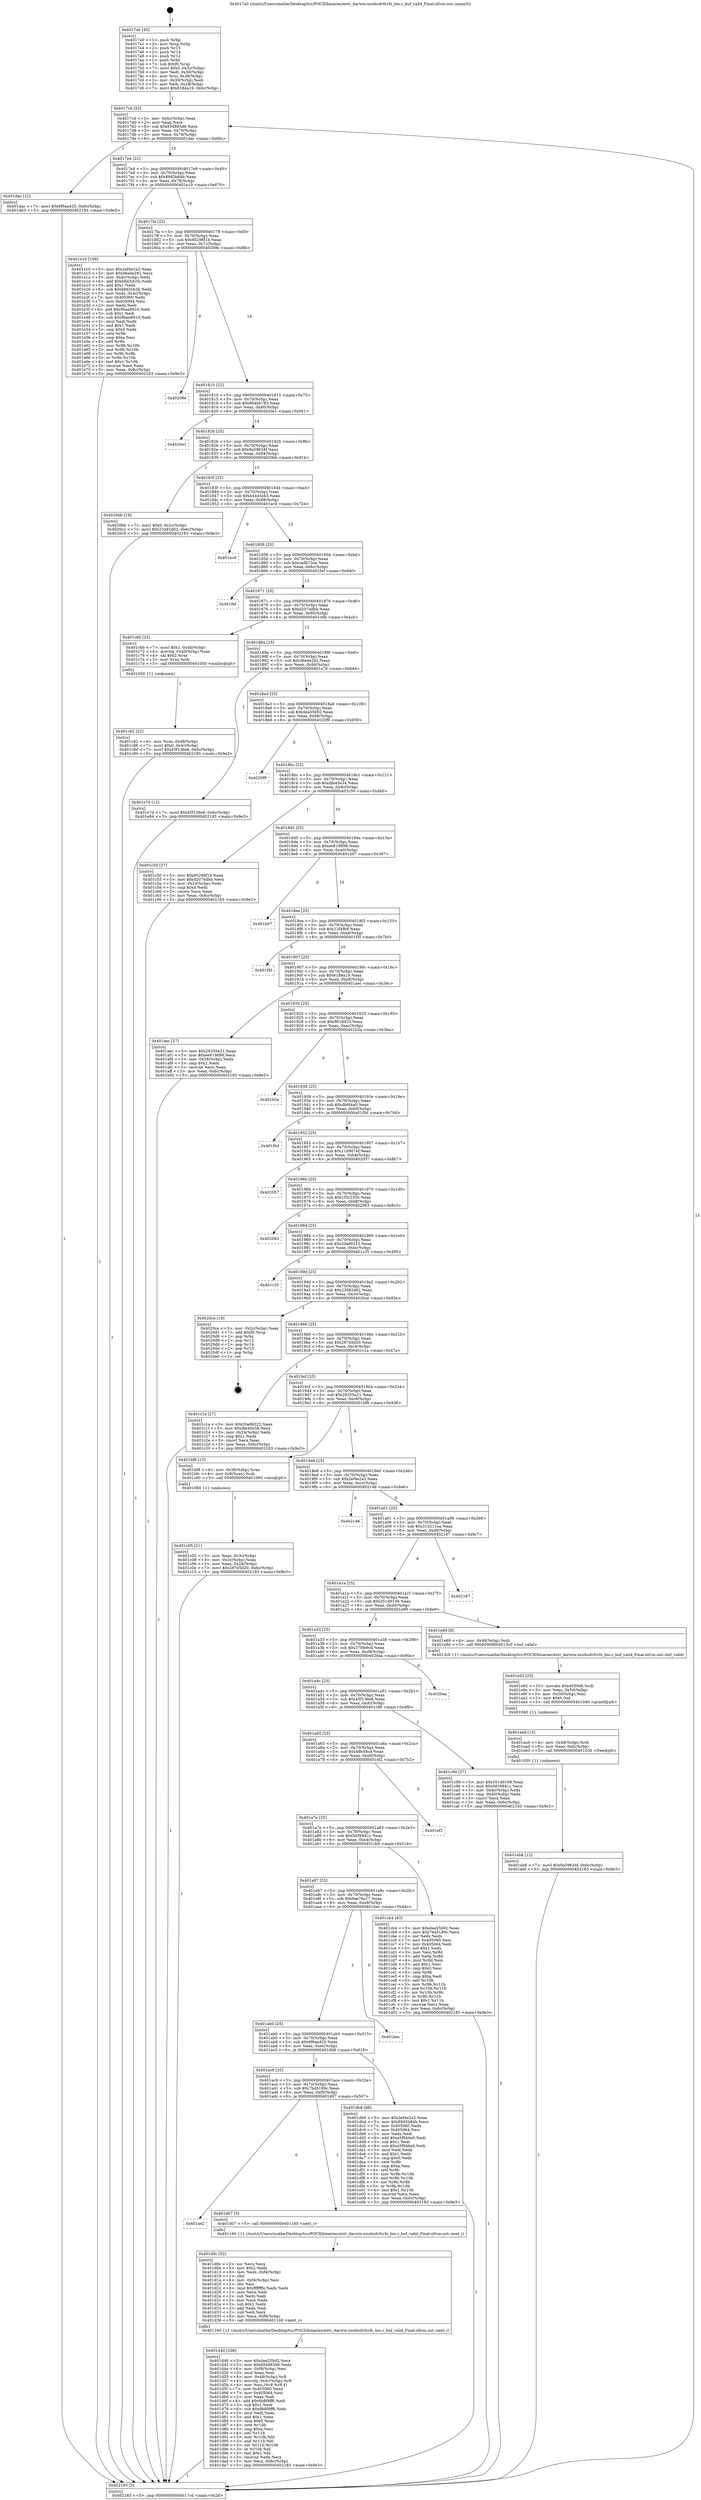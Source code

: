 digraph "0x4017a0" {
  label = "0x4017a0 (/mnt/c/Users/mathe/Desktop/tcc/POCII/binaries/extr_darwin-xnubsdvfsvfs_bio.c_buf_valid_Final-ollvm.out::main(0))"
  labelloc = "t"
  node[shape=record]

  Entry [label="",width=0.3,height=0.3,shape=circle,fillcolor=black,style=filled]
  "0x4017cd" [label="{
     0x4017cd [23]\l
     | [instrs]\l
     &nbsp;&nbsp;0x4017cd \<+3\>: mov -0x6c(%rbp),%eax\l
     &nbsp;&nbsp;0x4017d0 \<+2\>: mov %eax,%ecx\l
     &nbsp;&nbsp;0x4017d2 \<+6\>: sub $0x854883d6,%ecx\l
     &nbsp;&nbsp;0x4017d8 \<+3\>: mov %eax,-0x70(%rbp)\l
     &nbsp;&nbsp;0x4017db \<+3\>: mov %ecx,-0x74(%rbp)\l
     &nbsp;&nbsp;0x4017de \<+6\>: je 0000000000401dac \<main+0x60c\>\l
  }"]
  "0x401dac" [label="{
     0x401dac [12]\l
     | [instrs]\l
     &nbsp;&nbsp;0x401dac \<+7\>: movl $0x6f6aa425,-0x6c(%rbp)\l
     &nbsp;&nbsp;0x401db3 \<+5\>: jmp 0000000000402183 \<main+0x9e3\>\l
  }"]
  "0x4017e4" [label="{
     0x4017e4 [22]\l
     | [instrs]\l
     &nbsp;&nbsp;0x4017e4 \<+5\>: jmp 00000000004017e9 \<main+0x49\>\l
     &nbsp;&nbsp;0x4017e9 \<+3\>: mov -0x70(%rbp),%eax\l
     &nbsp;&nbsp;0x4017ec \<+5\>: sub $0x8945b84b,%eax\l
     &nbsp;&nbsp;0x4017f1 \<+3\>: mov %eax,-0x78(%rbp)\l
     &nbsp;&nbsp;0x4017f4 \<+6\>: je 0000000000401e10 \<main+0x670\>\l
  }"]
  Exit [label="",width=0.3,height=0.3,shape=circle,fillcolor=black,style=filled,peripheries=2]
  "0x401e10" [label="{
     0x401e10 [109]\l
     | [instrs]\l
     &nbsp;&nbsp;0x401e10 \<+5\>: mov $0x2ef4e2a3,%eax\l
     &nbsp;&nbsp;0x401e15 \<+5\>: mov $0xd6ede281,%ecx\l
     &nbsp;&nbsp;0x401e1a \<+3\>: mov -0x4c(%rbp),%edx\l
     &nbsp;&nbsp;0x401e1d \<+6\>: add $0xb8d3cb3b,%edx\l
     &nbsp;&nbsp;0x401e23 \<+3\>: add $0x1,%edx\l
     &nbsp;&nbsp;0x401e26 \<+6\>: sub $0xb8d3cb3b,%edx\l
     &nbsp;&nbsp;0x401e2c \<+3\>: mov %edx,-0x4c(%rbp)\l
     &nbsp;&nbsp;0x401e2f \<+7\>: mov 0x405060,%edx\l
     &nbsp;&nbsp;0x401e36 \<+7\>: mov 0x405064,%esi\l
     &nbsp;&nbsp;0x401e3d \<+2\>: mov %edx,%edi\l
     &nbsp;&nbsp;0x401e3f \<+6\>: add $0x9bae8810,%edi\l
     &nbsp;&nbsp;0x401e45 \<+3\>: sub $0x1,%edi\l
     &nbsp;&nbsp;0x401e48 \<+6\>: sub $0x9bae8810,%edi\l
     &nbsp;&nbsp;0x401e4e \<+3\>: imul %edi,%edx\l
     &nbsp;&nbsp;0x401e51 \<+3\>: and $0x1,%edx\l
     &nbsp;&nbsp;0x401e54 \<+3\>: cmp $0x0,%edx\l
     &nbsp;&nbsp;0x401e57 \<+4\>: sete %r8b\l
     &nbsp;&nbsp;0x401e5b \<+3\>: cmp $0xa,%esi\l
     &nbsp;&nbsp;0x401e5e \<+4\>: setl %r9b\l
     &nbsp;&nbsp;0x401e62 \<+3\>: mov %r8b,%r10b\l
     &nbsp;&nbsp;0x401e65 \<+3\>: and %r9b,%r10b\l
     &nbsp;&nbsp;0x401e68 \<+3\>: xor %r9b,%r8b\l
     &nbsp;&nbsp;0x401e6b \<+3\>: or %r8b,%r10b\l
     &nbsp;&nbsp;0x401e6e \<+4\>: test $0x1,%r10b\l
     &nbsp;&nbsp;0x401e72 \<+3\>: cmovne %ecx,%eax\l
     &nbsp;&nbsp;0x401e75 \<+3\>: mov %eax,-0x6c(%rbp)\l
     &nbsp;&nbsp;0x401e78 \<+5\>: jmp 0000000000402183 \<main+0x9e3\>\l
  }"]
  "0x4017fa" [label="{
     0x4017fa [22]\l
     | [instrs]\l
     &nbsp;&nbsp;0x4017fa \<+5\>: jmp 00000000004017ff \<main+0x5f\>\l
     &nbsp;&nbsp;0x4017ff \<+3\>: mov -0x70(%rbp),%eax\l
     &nbsp;&nbsp;0x401802 \<+5\>: sub $0x95298f1b,%eax\l
     &nbsp;&nbsp;0x401807 \<+3\>: mov %eax,-0x7c(%rbp)\l
     &nbsp;&nbsp;0x40180a \<+6\>: je 000000000040209e \<main+0x8fe\>\l
  }"]
  "0x401eb8" [label="{
     0x401eb8 [12]\l
     | [instrs]\l
     &nbsp;&nbsp;0x401eb8 \<+7\>: movl $0x9a59634f,-0x6c(%rbp)\l
     &nbsp;&nbsp;0x401ebf \<+5\>: jmp 0000000000402183 \<main+0x9e3\>\l
  }"]
  "0x40209e" [label="{
     0x40209e\l
  }", style=dashed]
  "0x401810" [label="{
     0x401810 [22]\l
     | [instrs]\l
     &nbsp;&nbsp;0x401810 \<+5\>: jmp 0000000000401815 \<main+0x75\>\l
     &nbsp;&nbsp;0x401815 \<+3\>: mov -0x70(%rbp),%eax\l
     &nbsp;&nbsp;0x401818 \<+5\>: sub $0x964bb783,%eax\l
     &nbsp;&nbsp;0x40181d \<+3\>: mov %eax,-0x80(%rbp)\l
     &nbsp;&nbsp;0x401820 \<+6\>: je 00000000004020e1 \<main+0x941\>\l
  }"]
  "0x401ea9" [label="{
     0x401ea9 [15]\l
     | [instrs]\l
     &nbsp;&nbsp;0x401ea9 \<+4\>: mov -0x48(%rbp),%rdi\l
     &nbsp;&nbsp;0x401ead \<+6\>: mov %eax,-0xfc(%rbp)\l
     &nbsp;&nbsp;0x401eb3 \<+5\>: call 0000000000401030 \<free@plt\>\l
     | [calls]\l
     &nbsp;&nbsp;0x401030 \{1\} (unknown)\l
  }"]
  "0x4020e1" [label="{
     0x4020e1\l
  }", style=dashed]
  "0x401826" [label="{
     0x401826 [25]\l
     | [instrs]\l
     &nbsp;&nbsp;0x401826 \<+5\>: jmp 000000000040182b \<main+0x8b\>\l
     &nbsp;&nbsp;0x40182b \<+3\>: mov -0x70(%rbp),%eax\l
     &nbsp;&nbsp;0x40182e \<+5\>: sub $0x9a59634f,%eax\l
     &nbsp;&nbsp;0x401833 \<+6\>: mov %eax,-0x84(%rbp)\l
     &nbsp;&nbsp;0x401839 \<+6\>: je 00000000004020bb \<main+0x91b\>\l
  }"]
  "0x401e92" [label="{
     0x401e92 [23]\l
     | [instrs]\l
     &nbsp;&nbsp;0x401e92 \<+10\>: movabs $0x4030d6,%rdi\l
     &nbsp;&nbsp;0x401e9c \<+3\>: mov %eax,-0x50(%rbp)\l
     &nbsp;&nbsp;0x401e9f \<+3\>: mov -0x50(%rbp),%esi\l
     &nbsp;&nbsp;0x401ea2 \<+2\>: mov $0x0,%al\l
     &nbsp;&nbsp;0x401ea4 \<+5\>: call 0000000000401040 \<printf@plt\>\l
     | [calls]\l
     &nbsp;&nbsp;0x401040 \{1\} (unknown)\l
  }"]
  "0x4020bb" [label="{
     0x4020bb [19]\l
     | [instrs]\l
     &nbsp;&nbsp;0x4020bb \<+7\>: movl $0x0,-0x2c(%rbp)\l
     &nbsp;&nbsp;0x4020c2 \<+7\>: movl $0x23482d62,-0x6c(%rbp)\l
     &nbsp;&nbsp;0x4020c9 \<+5\>: jmp 0000000000402183 \<main+0x9e3\>\l
  }"]
  "0x40183f" [label="{
     0x40183f [25]\l
     | [instrs]\l
     &nbsp;&nbsp;0x40183f \<+5\>: jmp 0000000000401844 \<main+0xa4\>\l
     &nbsp;&nbsp;0x401844 \<+3\>: mov -0x70(%rbp),%eax\l
     &nbsp;&nbsp;0x401847 \<+5\>: sub $0xb4445cb3,%eax\l
     &nbsp;&nbsp;0x40184c \<+6\>: mov %eax,-0x88(%rbp)\l
     &nbsp;&nbsp;0x401852 \<+6\>: je 0000000000401ec4 \<main+0x724\>\l
  }"]
  "0x401d40" [label="{
     0x401d40 [108]\l
     | [instrs]\l
     &nbsp;&nbsp;0x401d40 \<+5\>: mov $0xdea55b92,%ecx\l
     &nbsp;&nbsp;0x401d45 \<+5\>: mov $0x854883d6,%edx\l
     &nbsp;&nbsp;0x401d4a \<+6\>: mov -0xf8(%rbp),%esi\l
     &nbsp;&nbsp;0x401d50 \<+3\>: imul %eax,%esi\l
     &nbsp;&nbsp;0x401d53 \<+4\>: mov -0x48(%rbp),%r8\l
     &nbsp;&nbsp;0x401d57 \<+4\>: movslq -0x4c(%rbp),%r9\l
     &nbsp;&nbsp;0x401d5b \<+4\>: mov %esi,(%r8,%r9,4)\l
     &nbsp;&nbsp;0x401d5f \<+7\>: mov 0x405060,%eax\l
     &nbsp;&nbsp;0x401d66 \<+7\>: mov 0x405064,%esi\l
     &nbsp;&nbsp;0x401d6d \<+2\>: mov %eax,%edi\l
     &nbsp;&nbsp;0x401d6f \<+6\>: add $0x8b8f8ff6,%edi\l
     &nbsp;&nbsp;0x401d75 \<+3\>: sub $0x1,%edi\l
     &nbsp;&nbsp;0x401d78 \<+6\>: sub $0x8b8f8ff6,%edi\l
     &nbsp;&nbsp;0x401d7e \<+3\>: imul %edi,%eax\l
     &nbsp;&nbsp;0x401d81 \<+3\>: and $0x1,%eax\l
     &nbsp;&nbsp;0x401d84 \<+3\>: cmp $0x0,%eax\l
     &nbsp;&nbsp;0x401d87 \<+4\>: sete %r10b\l
     &nbsp;&nbsp;0x401d8b \<+3\>: cmp $0xa,%esi\l
     &nbsp;&nbsp;0x401d8e \<+4\>: setl %r11b\l
     &nbsp;&nbsp;0x401d92 \<+3\>: mov %r10b,%bl\l
     &nbsp;&nbsp;0x401d95 \<+3\>: and %r11b,%bl\l
     &nbsp;&nbsp;0x401d98 \<+3\>: xor %r11b,%r10b\l
     &nbsp;&nbsp;0x401d9b \<+3\>: or %r10b,%bl\l
     &nbsp;&nbsp;0x401d9e \<+3\>: test $0x1,%bl\l
     &nbsp;&nbsp;0x401da1 \<+3\>: cmovne %edx,%ecx\l
     &nbsp;&nbsp;0x401da4 \<+3\>: mov %ecx,-0x6c(%rbp)\l
     &nbsp;&nbsp;0x401da7 \<+5\>: jmp 0000000000402183 \<main+0x9e3\>\l
  }"]
  "0x401ec4" [label="{
     0x401ec4\l
  }", style=dashed]
  "0x401858" [label="{
     0x401858 [25]\l
     | [instrs]\l
     &nbsp;&nbsp;0x401858 \<+5\>: jmp 000000000040185d \<main+0xbd\>\l
     &nbsp;&nbsp;0x40185d \<+3\>: mov -0x70(%rbp),%eax\l
     &nbsp;&nbsp;0x401860 \<+5\>: sub $0xcadb73ae,%eax\l
     &nbsp;&nbsp;0x401865 \<+6\>: mov %eax,-0x8c(%rbp)\l
     &nbsp;&nbsp;0x40186b \<+6\>: je 0000000000401fef \<main+0x84f\>\l
  }"]
  "0x401d0c" [label="{
     0x401d0c [52]\l
     | [instrs]\l
     &nbsp;&nbsp;0x401d0c \<+2\>: xor %ecx,%ecx\l
     &nbsp;&nbsp;0x401d0e \<+5\>: mov $0x2,%edx\l
     &nbsp;&nbsp;0x401d13 \<+6\>: mov %edx,-0xf4(%rbp)\l
     &nbsp;&nbsp;0x401d19 \<+1\>: cltd\l
     &nbsp;&nbsp;0x401d1a \<+6\>: mov -0xf4(%rbp),%esi\l
     &nbsp;&nbsp;0x401d20 \<+2\>: idiv %esi\l
     &nbsp;&nbsp;0x401d22 \<+6\>: imul $0xfffffffe,%edx,%edx\l
     &nbsp;&nbsp;0x401d28 \<+2\>: mov %ecx,%edi\l
     &nbsp;&nbsp;0x401d2a \<+2\>: sub %edx,%edi\l
     &nbsp;&nbsp;0x401d2c \<+2\>: mov %ecx,%edx\l
     &nbsp;&nbsp;0x401d2e \<+3\>: sub $0x1,%edx\l
     &nbsp;&nbsp;0x401d31 \<+2\>: add %edx,%edi\l
     &nbsp;&nbsp;0x401d33 \<+2\>: sub %edi,%ecx\l
     &nbsp;&nbsp;0x401d35 \<+6\>: mov %ecx,-0xf8(%rbp)\l
     &nbsp;&nbsp;0x401d3b \<+5\>: call 0000000000401160 \<next_i\>\l
     | [calls]\l
     &nbsp;&nbsp;0x401160 \{1\} (/mnt/c/Users/mathe/Desktop/tcc/POCII/binaries/extr_darwin-xnubsdvfsvfs_bio.c_buf_valid_Final-ollvm.out::next_i)\l
  }"]
  "0x401fef" [label="{
     0x401fef\l
  }", style=dashed]
  "0x401871" [label="{
     0x401871 [25]\l
     | [instrs]\l
     &nbsp;&nbsp;0x401871 \<+5\>: jmp 0000000000401876 \<main+0xd6\>\l
     &nbsp;&nbsp;0x401876 \<+3\>: mov -0x70(%rbp),%eax\l
     &nbsp;&nbsp;0x401879 \<+5\>: sub $0xd207ddbb,%eax\l
     &nbsp;&nbsp;0x40187e \<+6\>: mov %eax,-0x90(%rbp)\l
     &nbsp;&nbsp;0x401884 \<+6\>: je 0000000000401c6b \<main+0x4cb\>\l
  }"]
  "0x401ae2" [label="{
     0x401ae2\l
  }", style=dashed]
  "0x401c6b" [label="{
     0x401c6b [23]\l
     | [instrs]\l
     &nbsp;&nbsp;0x401c6b \<+7\>: movl $0x1,-0x40(%rbp)\l
     &nbsp;&nbsp;0x401c72 \<+4\>: movslq -0x40(%rbp),%rax\l
     &nbsp;&nbsp;0x401c76 \<+4\>: shl $0x2,%rax\l
     &nbsp;&nbsp;0x401c7a \<+3\>: mov %rax,%rdi\l
     &nbsp;&nbsp;0x401c7d \<+5\>: call 0000000000401050 \<malloc@plt\>\l
     | [calls]\l
     &nbsp;&nbsp;0x401050 \{1\} (unknown)\l
  }"]
  "0x40188a" [label="{
     0x40188a [25]\l
     | [instrs]\l
     &nbsp;&nbsp;0x40188a \<+5\>: jmp 000000000040188f \<main+0xef\>\l
     &nbsp;&nbsp;0x40188f \<+3\>: mov -0x70(%rbp),%eax\l
     &nbsp;&nbsp;0x401892 \<+5\>: sub $0xd6ede281,%eax\l
     &nbsp;&nbsp;0x401897 \<+6\>: mov %eax,-0x94(%rbp)\l
     &nbsp;&nbsp;0x40189d \<+6\>: je 0000000000401e7d \<main+0x6dd\>\l
  }"]
  "0x401d07" [label="{
     0x401d07 [5]\l
     | [instrs]\l
     &nbsp;&nbsp;0x401d07 \<+5\>: call 0000000000401160 \<next_i\>\l
     | [calls]\l
     &nbsp;&nbsp;0x401160 \{1\} (/mnt/c/Users/mathe/Desktop/tcc/POCII/binaries/extr_darwin-xnubsdvfsvfs_bio.c_buf_valid_Final-ollvm.out::next_i)\l
  }"]
  "0x401e7d" [label="{
     0x401e7d [12]\l
     | [instrs]\l
     &nbsp;&nbsp;0x401e7d \<+7\>: movl $0x45f136e6,-0x6c(%rbp)\l
     &nbsp;&nbsp;0x401e84 \<+5\>: jmp 0000000000402183 \<main+0x9e3\>\l
  }"]
  "0x4018a3" [label="{
     0x4018a3 [25]\l
     | [instrs]\l
     &nbsp;&nbsp;0x4018a3 \<+5\>: jmp 00000000004018a8 \<main+0x108\>\l
     &nbsp;&nbsp;0x4018a8 \<+3\>: mov -0x70(%rbp),%eax\l
     &nbsp;&nbsp;0x4018ab \<+5\>: sub $0xdea55b92,%eax\l
     &nbsp;&nbsp;0x4018b0 \<+6\>: mov %eax,-0x98(%rbp)\l
     &nbsp;&nbsp;0x4018b6 \<+6\>: je 00000000004020f9 \<main+0x959\>\l
  }"]
  "0x401ac9" [label="{
     0x401ac9 [25]\l
     | [instrs]\l
     &nbsp;&nbsp;0x401ac9 \<+5\>: jmp 0000000000401ace \<main+0x32e\>\l
     &nbsp;&nbsp;0x401ace \<+3\>: mov -0x70(%rbp),%eax\l
     &nbsp;&nbsp;0x401ad1 \<+5\>: sub $0x7bd5189c,%eax\l
     &nbsp;&nbsp;0x401ad6 \<+6\>: mov %eax,-0xf0(%rbp)\l
     &nbsp;&nbsp;0x401adc \<+6\>: je 0000000000401d07 \<main+0x567\>\l
  }"]
  "0x4020f9" [label="{
     0x4020f9\l
  }", style=dashed]
  "0x4018bc" [label="{
     0x4018bc [25]\l
     | [instrs]\l
     &nbsp;&nbsp;0x4018bc \<+5\>: jmp 00000000004018c1 \<main+0x121\>\l
     &nbsp;&nbsp;0x4018c1 \<+3\>: mov -0x70(%rbp),%eax\l
     &nbsp;&nbsp;0x4018c4 \<+5\>: sub $0xdfa45e34,%eax\l
     &nbsp;&nbsp;0x4018c9 \<+6\>: mov %eax,-0x9c(%rbp)\l
     &nbsp;&nbsp;0x4018cf \<+6\>: je 0000000000401c50 \<main+0x4b0\>\l
  }"]
  "0x401db8" [label="{
     0x401db8 [88]\l
     | [instrs]\l
     &nbsp;&nbsp;0x401db8 \<+5\>: mov $0x2ef4e2a3,%eax\l
     &nbsp;&nbsp;0x401dbd \<+5\>: mov $0x8945b84b,%ecx\l
     &nbsp;&nbsp;0x401dc2 \<+7\>: mov 0x405060,%edx\l
     &nbsp;&nbsp;0x401dc9 \<+7\>: mov 0x405064,%esi\l
     &nbsp;&nbsp;0x401dd0 \<+2\>: mov %edx,%edi\l
     &nbsp;&nbsp;0x401dd2 \<+6\>: add $0xe5f946e0,%edi\l
     &nbsp;&nbsp;0x401dd8 \<+3\>: sub $0x1,%edi\l
     &nbsp;&nbsp;0x401ddb \<+6\>: sub $0xe5f946e0,%edi\l
     &nbsp;&nbsp;0x401de1 \<+3\>: imul %edi,%edx\l
     &nbsp;&nbsp;0x401de4 \<+3\>: and $0x1,%edx\l
     &nbsp;&nbsp;0x401de7 \<+3\>: cmp $0x0,%edx\l
     &nbsp;&nbsp;0x401dea \<+4\>: sete %r8b\l
     &nbsp;&nbsp;0x401dee \<+3\>: cmp $0xa,%esi\l
     &nbsp;&nbsp;0x401df1 \<+4\>: setl %r9b\l
     &nbsp;&nbsp;0x401df5 \<+3\>: mov %r8b,%r10b\l
     &nbsp;&nbsp;0x401df8 \<+3\>: and %r9b,%r10b\l
     &nbsp;&nbsp;0x401dfb \<+3\>: xor %r9b,%r8b\l
     &nbsp;&nbsp;0x401dfe \<+3\>: or %r8b,%r10b\l
     &nbsp;&nbsp;0x401e01 \<+4\>: test $0x1,%r10b\l
     &nbsp;&nbsp;0x401e05 \<+3\>: cmovne %ecx,%eax\l
     &nbsp;&nbsp;0x401e08 \<+3\>: mov %eax,-0x6c(%rbp)\l
     &nbsp;&nbsp;0x401e0b \<+5\>: jmp 0000000000402183 \<main+0x9e3\>\l
  }"]
  "0x401c50" [label="{
     0x401c50 [27]\l
     | [instrs]\l
     &nbsp;&nbsp;0x401c50 \<+5\>: mov $0x95298f1b,%eax\l
     &nbsp;&nbsp;0x401c55 \<+5\>: mov $0xd207ddbb,%ecx\l
     &nbsp;&nbsp;0x401c5a \<+3\>: mov -0x24(%rbp),%edx\l
     &nbsp;&nbsp;0x401c5d \<+3\>: cmp $0x0,%edx\l
     &nbsp;&nbsp;0x401c60 \<+3\>: cmove %ecx,%eax\l
     &nbsp;&nbsp;0x401c63 \<+3\>: mov %eax,-0x6c(%rbp)\l
     &nbsp;&nbsp;0x401c66 \<+5\>: jmp 0000000000402183 \<main+0x9e3\>\l
  }"]
  "0x4018d5" [label="{
     0x4018d5 [25]\l
     | [instrs]\l
     &nbsp;&nbsp;0x4018d5 \<+5\>: jmp 00000000004018da \<main+0x13a\>\l
     &nbsp;&nbsp;0x4018da \<+3\>: mov -0x70(%rbp),%eax\l
     &nbsp;&nbsp;0x4018dd \<+5\>: sub $0xee619898,%eax\l
     &nbsp;&nbsp;0x4018e2 \<+6\>: mov %eax,-0xa0(%rbp)\l
     &nbsp;&nbsp;0x4018e8 \<+6\>: je 0000000000401b07 \<main+0x367\>\l
  }"]
  "0x401ab0" [label="{
     0x401ab0 [25]\l
     | [instrs]\l
     &nbsp;&nbsp;0x401ab0 \<+5\>: jmp 0000000000401ab5 \<main+0x315\>\l
     &nbsp;&nbsp;0x401ab5 \<+3\>: mov -0x70(%rbp),%eax\l
     &nbsp;&nbsp;0x401ab8 \<+5\>: sub $0x6f6aa425,%eax\l
     &nbsp;&nbsp;0x401abd \<+6\>: mov %eax,-0xec(%rbp)\l
     &nbsp;&nbsp;0x401ac3 \<+6\>: je 0000000000401db8 \<main+0x618\>\l
  }"]
  "0x401b07" [label="{
     0x401b07\l
  }", style=dashed]
  "0x4018ee" [label="{
     0x4018ee [25]\l
     | [instrs]\l
     &nbsp;&nbsp;0x4018ee \<+5\>: jmp 00000000004018f3 \<main+0x153\>\l
     &nbsp;&nbsp;0x4018f3 \<+3\>: mov -0x70(%rbp),%eax\l
     &nbsp;&nbsp;0x4018f6 \<+5\>: sub $0x12f4fb9,%eax\l
     &nbsp;&nbsp;0x4018fb \<+6\>: mov %eax,-0xa4(%rbp)\l
     &nbsp;&nbsp;0x401901 \<+6\>: je 0000000000401f5f \<main+0x7bf\>\l
  }"]
  "0x401bec" [label="{
     0x401bec\l
  }", style=dashed]
  "0x401f5f" [label="{
     0x401f5f\l
  }", style=dashed]
  "0x401907" [label="{
     0x401907 [25]\l
     | [instrs]\l
     &nbsp;&nbsp;0x401907 \<+5\>: jmp 000000000040190c \<main+0x16c\>\l
     &nbsp;&nbsp;0x40190c \<+3\>: mov -0x70(%rbp),%eax\l
     &nbsp;&nbsp;0x40190f \<+5\>: sub $0x6184a19,%eax\l
     &nbsp;&nbsp;0x401914 \<+6\>: mov %eax,-0xa8(%rbp)\l
     &nbsp;&nbsp;0x40191a \<+6\>: je 0000000000401aec \<main+0x34c\>\l
  }"]
  "0x401a97" [label="{
     0x401a97 [25]\l
     | [instrs]\l
     &nbsp;&nbsp;0x401a97 \<+5\>: jmp 0000000000401a9c \<main+0x2fc\>\l
     &nbsp;&nbsp;0x401a9c \<+3\>: mov -0x70(%rbp),%eax\l
     &nbsp;&nbsp;0x401a9f \<+5\>: sub $0x6ee76c17,%eax\l
     &nbsp;&nbsp;0x401aa4 \<+6\>: mov %eax,-0xe8(%rbp)\l
     &nbsp;&nbsp;0x401aaa \<+6\>: je 0000000000401bec \<main+0x44c\>\l
  }"]
  "0x401aec" [label="{
     0x401aec [27]\l
     | [instrs]\l
     &nbsp;&nbsp;0x401aec \<+5\>: mov $0x29355e21,%eax\l
     &nbsp;&nbsp;0x401af1 \<+5\>: mov $0xee619898,%ecx\l
     &nbsp;&nbsp;0x401af6 \<+3\>: mov -0x28(%rbp),%edx\l
     &nbsp;&nbsp;0x401af9 \<+3\>: cmp $0x2,%edx\l
     &nbsp;&nbsp;0x401afc \<+3\>: cmovne %ecx,%eax\l
     &nbsp;&nbsp;0x401aff \<+3\>: mov %eax,-0x6c(%rbp)\l
     &nbsp;&nbsp;0x401b02 \<+5\>: jmp 0000000000402183 \<main+0x9e3\>\l
  }"]
  "0x401920" [label="{
     0x401920 [25]\l
     | [instrs]\l
     &nbsp;&nbsp;0x401920 \<+5\>: jmp 0000000000401925 \<main+0x185\>\l
     &nbsp;&nbsp;0x401925 \<+3\>: mov -0x70(%rbp),%eax\l
     &nbsp;&nbsp;0x401928 \<+5\>: sub $0x8618d22,%eax\l
     &nbsp;&nbsp;0x40192d \<+6\>: mov %eax,-0xac(%rbp)\l
     &nbsp;&nbsp;0x401933 \<+6\>: je 0000000000401b5a \<main+0x3ba\>\l
  }"]
  "0x402183" [label="{
     0x402183 [5]\l
     | [instrs]\l
     &nbsp;&nbsp;0x402183 \<+5\>: jmp 00000000004017cd \<main+0x2d\>\l
  }"]
  "0x4017a0" [label="{
     0x4017a0 [45]\l
     | [instrs]\l
     &nbsp;&nbsp;0x4017a0 \<+1\>: push %rbp\l
     &nbsp;&nbsp;0x4017a1 \<+3\>: mov %rsp,%rbp\l
     &nbsp;&nbsp;0x4017a4 \<+2\>: push %r15\l
     &nbsp;&nbsp;0x4017a6 \<+2\>: push %r14\l
     &nbsp;&nbsp;0x4017a8 \<+2\>: push %r12\l
     &nbsp;&nbsp;0x4017aa \<+1\>: push %rbx\l
     &nbsp;&nbsp;0x4017ab \<+7\>: sub $0xf0,%rsp\l
     &nbsp;&nbsp;0x4017b2 \<+7\>: movl $0x0,-0x2c(%rbp)\l
     &nbsp;&nbsp;0x4017b9 \<+3\>: mov %edi,-0x30(%rbp)\l
     &nbsp;&nbsp;0x4017bc \<+4\>: mov %rsi,-0x38(%rbp)\l
     &nbsp;&nbsp;0x4017c0 \<+3\>: mov -0x30(%rbp),%edi\l
     &nbsp;&nbsp;0x4017c3 \<+3\>: mov %edi,-0x28(%rbp)\l
     &nbsp;&nbsp;0x4017c6 \<+7\>: movl $0x6184a19,-0x6c(%rbp)\l
  }"]
  "0x401cb4" [label="{
     0x401cb4 [83]\l
     | [instrs]\l
     &nbsp;&nbsp;0x401cb4 \<+5\>: mov $0xdea55b92,%eax\l
     &nbsp;&nbsp;0x401cb9 \<+5\>: mov $0x7bd5189c,%ecx\l
     &nbsp;&nbsp;0x401cbe \<+2\>: xor %edx,%edx\l
     &nbsp;&nbsp;0x401cc0 \<+7\>: mov 0x405060,%esi\l
     &nbsp;&nbsp;0x401cc7 \<+7\>: mov 0x405064,%edi\l
     &nbsp;&nbsp;0x401cce \<+3\>: sub $0x1,%edx\l
     &nbsp;&nbsp;0x401cd1 \<+3\>: mov %esi,%r8d\l
     &nbsp;&nbsp;0x401cd4 \<+3\>: add %edx,%r8d\l
     &nbsp;&nbsp;0x401cd7 \<+4\>: imul %r8d,%esi\l
     &nbsp;&nbsp;0x401cdb \<+3\>: and $0x1,%esi\l
     &nbsp;&nbsp;0x401cde \<+3\>: cmp $0x0,%esi\l
     &nbsp;&nbsp;0x401ce1 \<+4\>: sete %r9b\l
     &nbsp;&nbsp;0x401ce5 \<+3\>: cmp $0xa,%edi\l
     &nbsp;&nbsp;0x401ce8 \<+4\>: setl %r10b\l
     &nbsp;&nbsp;0x401cec \<+3\>: mov %r9b,%r11b\l
     &nbsp;&nbsp;0x401cef \<+3\>: and %r10b,%r11b\l
     &nbsp;&nbsp;0x401cf2 \<+3\>: xor %r10b,%r9b\l
     &nbsp;&nbsp;0x401cf5 \<+3\>: or %r9b,%r11b\l
     &nbsp;&nbsp;0x401cf8 \<+4\>: test $0x1,%r11b\l
     &nbsp;&nbsp;0x401cfc \<+3\>: cmovne %ecx,%eax\l
     &nbsp;&nbsp;0x401cff \<+3\>: mov %eax,-0x6c(%rbp)\l
     &nbsp;&nbsp;0x401d02 \<+5\>: jmp 0000000000402183 \<main+0x9e3\>\l
  }"]
  "0x401b5a" [label="{
     0x401b5a\l
  }", style=dashed]
  "0x401939" [label="{
     0x401939 [25]\l
     | [instrs]\l
     &nbsp;&nbsp;0x401939 \<+5\>: jmp 000000000040193e \<main+0x19e\>\l
     &nbsp;&nbsp;0x40193e \<+3\>: mov -0x70(%rbp),%eax\l
     &nbsp;&nbsp;0x401941 \<+5\>: sub $0xdbfd4a0,%eax\l
     &nbsp;&nbsp;0x401946 \<+6\>: mov %eax,-0xb0(%rbp)\l
     &nbsp;&nbsp;0x40194c \<+6\>: je 0000000000401f0d \<main+0x76d\>\l
  }"]
  "0x401a7e" [label="{
     0x401a7e [25]\l
     | [instrs]\l
     &nbsp;&nbsp;0x401a7e \<+5\>: jmp 0000000000401a83 \<main+0x2e3\>\l
     &nbsp;&nbsp;0x401a83 \<+3\>: mov -0x70(%rbp),%eax\l
     &nbsp;&nbsp;0x401a86 \<+5\>: sub $0x5d39841c,%eax\l
     &nbsp;&nbsp;0x401a8b \<+6\>: mov %eax,-0xe4(%rbp)\l
     &nbsp;&nbsp;0x401a91 \<+6\>: je 0000000000401cb4 \<main+0x514\>\l
  }"]
  "0x401f0d" [label="{
     0x401f0d\l
  }", style=dashed]
  "0x401952" [label="{
     0x401952 [25]\l
     | [instrs]\l
     &nbsp;&nbsp;0x401952 \<+5\>: jmp 0000000000401957 \<main+0x1b7\>\l
     &nbsp;&nbsp;0x401957 \<+3\>: mov -0x70(%rbp),%eax\l
     &nbsp;&nbsp;0x40195a \<+5\>: sub $0x11d907ef,%eax\l
     &nbsp;&nbsp;0x40195f \<+6\>: mov %eax,-0xb4(%rbp)\l
     &nbsp;&nbsp;0x401965 \<+6\>: je 0000000000402057 \<main+0x8b7\>\l
  }"]
  "0x401ef2" [label="{
     0x401ef2\l
  }", style=dashed]
  "0x402057" [label="{
     0x402057\l
  }", style=dashed]
  "0x40196b" [label="{
     0x40196b [25]\l
     | [instrs]\l
     &nbsp;&nbsp;0x40196b \<+5\>: jmp 0000000000401970 \<main+0x1d0\>\l
     &nbsp;&nbsp;0x401970 \<+3\>: mov -0x70(%rbp),%eax\l
     &nbsp;&nbsp;0x401973 \<+5\>: sub $0x1f3c2350,%eax\l
     &nbsp;&nbsp;0x401978 \<+6\>: mov %eax,-0xb8(%rbp)\l
     &nbsp;&nbsp;0x40197e \<+6\>: je 0000000000402063 \<main+0x8c3\>\l
  }"]
  "0x401a65" [label="{
     0x401a65 [25]\l
     | [instrs]\l
     &nbsp;&nbsp;0x401a65 \<+5\>: jmp 0000000000401a6a \<main+0x2ca\>\l
     &nbsp;&nbsp;0x401a6a \<+3\>: mov -0x70(%rbp),%eax\l
     &nbsp;&nbsp;0x401a6d \<+5\>: sub $0x4ffe58cd,%eax\l
     &nbsp;&nbsp;0x401a72 \<+6\>: mov %eax,-0xe0(%rbp)\l
     &nbsp;&nbsp;0x401a78 \<+6\>: je 0000000000401ef2 \<main+0x752\>\l
  }"]
  "0x402063" [label="{
     0x402063\l
  }", style=dashed]
  "0x401984" [label="{
     0x401984 [25]\l
     | [instrs]\l
     &nbsp;&nbsp;0x401984 \<+5\>: jmp 0000000000401989 \<main+0x1e9\>\l
     &nbsp;&nbsp;0x401989 \<+3\>: mov -0x70(%rbp),%eax\l
     &nbsp;&nbsp;0x40198c \<+5\>: sub $0x20a86322,%eax\l
     &nbsp;&nbsp;0x401991 \<+6\>: mov %eax,-0xbc(%rbp)\l
     &nbsp;&nbsp;0x401997 \<+6\>: je 0000000000401c35 \<main+0x495\>\l
  }"]
  "0x401c99" [label="{
     0x401c99 [27]\l
     | [instrs]\l
     &nbsp;&nbsp;0x401c99 \<+5\>: mov $0x351d9109,%eax\l
     &nbsp;&nbsp;0x401c9e \<+5\>: mov $0x5d39841c,%ecx\l
     &nbsp;&nbsp;0x401ca3 \<+3\>: mov -0x4c(%rbp),%edx\l
     &nbsp;&nbsp;0x401ca6 \<+3\>: cmp -0x40(%rbp),%edx\l
     &nbsp;&nbsp;0x401ca9 \<+3\>: cmovl %ecx,%eax\l
     &nbsp;&nbsp;0x401cac \<+3\>: mov %eax,-0x6c(%rbp)\l
     &nbsp;&nbsp;0x401caf \<+5\>: jmp 0000000000402183 \<main+0x9e3\>\l
  }"]
  "0x401c35" [label="{
     0x401c35\l
  }", style=dashed]
  "0x40199d" [label="{
     0x40199d [25]\l
     | [instrs]\l
     &nbsp;&nbsp;0x40199d \<+5\>: jmp 00000000004019a2 \<main+0x202\>\l
     &nbsp;&nbsp;0x4019a2 \<+3\>: mov -0x70(%rbp),%eax\l
     &nbsp;&nbsp;0x4019a5 \<+5\>: sub $0x23482d62,%eax\l
     &nbsp;&nbsp;0x4019aa \<+6\>: mov %eax,-0xc0(%rbp)\l
     &nbsp;&nbsp;0x4019b0 \<+6\>: je 00000000004020ce \<main+0x92e\>\l
  }"]
  "0x401a4c" [label="{
     0x401a4c [25]\l
     | [instrs]\l
     &nbsp;&nbsp;0x401a4c \<+5\>: jmp 0000000000401a51 \<main+0x2b1\>\l
     &nbsp;&nbsp;0x401a51 \<+3\>: mov -0x70(%rbp),%eax\l
     &nbsp;&nbsp;0x401a54 \<+5\>: sub $0x45f136e6,%eax\l
     &nbsp;&nbsp;0x401a59 \<+6\>: mov %eax,-0xdc(%rbp)\l
     &nbsp;&nbsp;0x401a5f \<+6\>: je 0000000000401c99 \<main+0x4f9\>\l
  }"]
  "0x4020ce" [label="{
     0x4020ce [19]\l
     | [instrs]\l
     &nbsp;&nbsp;0x4020ce \<+3\>: mov -0x2c(%rbp),%eax\l
     &nbsp;&nbsp;0x4020d1 \<+7\>: add $0xf0,%rsp\l
     &nbsp;&nbsp;0x4020d8 \<+1\>: pop %rbx\l
     &nbsp;&nbsp;0x4020d9 \<+2\>: pop %r12\l
     &nbsp;&nbsp;0x4020db \<+2\>: pop %r14\l
     &nbsp;&nbsp;0x4020dd \<+2\>: pop %r15\l
     &nbsp;&nbsp;0x4020df \<+1\>: pop %rbp\l
     &nbsp;&nbsp;0x4020e0 \<+1\>: ret\l
  }"]
  "0x4019b6" [label="{
     0x4019b6 [25]\l
     | [instrs]\l
     &nbsp;&nbsp;0x4019b6 \<+5\>: jmp 00000000004019bb \<main+0x21b\>\l
     &nbsp;&nbsp;0x4019bb \<+3\>: mov -0x70(%rbp),%eax\l
     &nbsp;&nbsp;0x4019be \<+5\>: sub $0x267d5d20,%eax\l
     &nbsp;&nbsp;0x4019c3 \<+6\>: mov %eax,-0xc4(%rbp)\l
     &nbsp;&nbsp;0x4019c9 \<+6\>: je 0000000000401c1a \<main+0x47a\>\l
  }"]
  "0x4020aa" [label="{
     0x4020aa\l
  }", style=dashed]
  "0x401c1a" [label="{
     0x401c1a [27]\l
     | [instrs]\l
     &nbsp;&nbsp;0x401c1a \<+5\>: mov $0x20a86322,%eax\l
     &nbsp;&nbsp;0x401c1f \<+5\>: mov $0xdfa45e34,%ecx\l
     &nbsp;&nbsp;0x401c24 \<+3\>: mov -0x24(%rbp),%edx\l
     &nbsp;&nbsp;0x401c27 \<+3\>: cmp $0x1,%edx\l
     &nbsp;&nbsp;0x401c2a \<+3\>: cmovl %ecx,%eax\l
     &nbsp;&nbsp;0x401c2d \<+3\>: mov %eax,-0x6c(%rbp)\l
     &nbsp;&nbsp;0x401c30 \<+5\>: jmp 0000000000402183 \<main+0x9e3\>\l
  }"]
  "0x4019cf" [label="{
     0x4019cf [25]\l
     | [instrs]\l
     &nbsp;&nbsp;0x4019cf \<+5\>: jmp 00000000004019d4 \<main+0x234\>\l
     &nbsp;&nbsp;0x4019d4 \<+3\>: mov -0x70(%rbp),%eax\l
     &nbsp;&nbsp;0x4019d7 \<+5\>: sub $0x29355e21,%eax\l
     &nbsp;&nbsp;0x4019dc \<+6\>: mov %eax,-0xc8(%rbp)\l
     &nbsp;&nbsp;0x4019e2 \<+6\>: je 0000000000401bf8 \<main+0x458\>\l
  }"]
  "0x401a33" [label="{
     0x401a33 [25]\l
     | [instrs]\l
     &nbsp;&nbsp;0x401a33 \<+5\>: jmp 0000000000401a38 \<main+0x298\>\l
     &nbsp;&nbsp;0x401a38 \<+3\>: mov -0x70(%rbp),%eax\l
     &nbsp;&nbsp;0x401a3b \<+5\>: sub $0x370fe9cd,%eax\l
     &nbsp;&nbsp;0x401a40 \<+6\>: mov %eax,-0xd8(%rbp)\l
     &nbsp;&nbsp;0x401a46 \<+6\>: je 00000000004020aa \<main+0x90a\>\l
  }"]
  "0x401bf8" [label="{
     0x401bf8 [13]\l
     | [instrs]\l
     &nbsp;&nbsp;0x401bf8 \<+4\>: mov -0x38(%rbp),%rax\l
     &nbsp;&nbsp;0x401bfc \<+4\>: mov 0x8(%rax),%rdi\l
     &nbsp;&nbsp;0x401c00 \<+5\>: call 0000000000401060 \<atoi@plt\>\l
     | [calls]\l
     &nbsp;&nbsp;0x401060 \{1\} (unknown)\l
  }"]
  "0x4019e8" [label="{
     0x4019e8 [25]\l
     | [instrs]\l
     &nbsp;&nbsp;0x4019e8 \<+5\>: jmp 00000000004019ed \<main+0x24d\>\l
     &nbsp;&nbsp;0x4019ed \<+3\>: mov -0x70(%rbp),%eax\l
     &nbsp;&nbsp;0x4019f0 \<+5\>: sub $0x2ef4e2a3,%eax\l
     &nbsp;&nbsp;0x4019f5 \<+6\>: mov %eax,-0xcc(%rbp)\l
     &nbsp;&nbsp;0x4019fb \<+6\>: je 0000000000402146 \<main+0x9a6\>\l
  }"]
  "0x401c05" [label="{
     0x401c05 [21]\l
     | [instrs]\l
     &nbsp;&nbsp;0x401c05 \<+3\>: mov %eax,-0x3c(%rbp)\l
     &nbsp;&nbsp;0x401c08 \<+3\>: mov -0x3c(%rbp),%eax\l
     &nbsp;&nbsp;0x401c0b \<+3\>: mov %eax,-0x24(%rbp)\l
     &nbsp;&nbsp;0x401c0e \<+7\>: movl $0x267d5d20,-0x6c(%rbp)\l
     &nbsp;&nbsp;0x401c15 \<+5\>: jmp 0000000000402183 \<main+0x9e3\>\l
  }"]
  "0x401c82" [label="{
     0x401c82 [23]\l
     | [instrs]\l
     &nbsp;&nbsp;0x401c82 \<+4\>: mov %rax,-0x48(%rbp)\l
     &nbsp;&nbsp;0x401c86 \<+7\>: movl $0x0,-0x4c(%rbp)\l
     &nbsp;&nbsp;0x401c8d \<+7\>: movl $0x45f136e6,-0x6c(%rbp)\l
     &nbsp;&nbsp;0x401c94 \<+5\>: jmp 0000000000402183 \<main+0x9e3\>\l
  }"]
  "0x401e89" [label="{
     0x401e89 [9]\l
     | [instrs]\l
     &nbsp;&nbsp;0x401e89 \<+4\>: mov -0x48(%rbp),%rdi\l
     &nbsp;&nbsp;0x401e8d \<+5\>: call 00000000004013c0 \<buf_valid\>\l
     | [calls]\l
     &nbsp;&nbsp;0x4013c0 \{1\} (/mnt/c/Users/mathe/Desktop/tcc/POCII/binaries/extr_darwin-xnubsdvfsvfs_bio.c_buf_valid_Final-ollvm.out::buf_valid)\l
  }"]
  "0x402146" [label="{
     0x402146\l
  }", style=dashed]
  "0x401a01" [label="{
     0x401a01 [25]\l
     | [instrs]\l
     &nbsp;&nbsp;0x401a01 \<+5\>: jmp 0000000000401a06 \<main+0x266\>\l
     &nbsp;&nbsp;0x401a06 \<+3\>: mov -0x70(%rbp),%eax\l
     &nbsp;&nbsp;0x401a09 \<+5\>: sub $0x313211ea,%eax\l
     &nbsp;&nbsp;0x401a0e \<+6\>: mov %eax,-0xd0(%rbp)\l
     &nbsp;&nbsp;0x401a14 \<+6\>: je 0000000000402167 \<main+0x9c7\>\l
  }"]
  "0x401a1a" [label="{
     0x401a1a [25]\l
     | [instrs]\l
     &nbsp;&nbsp;0x401a1a \<+5\>: jmp 0000000000401a1f \<main+0x27f\>\l
     &nbsp;&nbsp;0x401a1f \<+3\>: mov -0x70(%rbp),%eax\l
     &nbsp;&nbsp;0x401a22 \<+5\>: sub $0x351d9109,%eax\l
     &nbsp;&nbsp;0x401a27 \<+6\>: mov %eax,-0xd4(%rbp)\l
     &nbsp;&nbsp;0x401a2d \<+6\>: je 0000000000401e89 \<main+0x6e9\>\l
  }"]
  "0x402167" [label="{
     0x402167\l
  }", style=dashed]
  Entry -> "0x4017a0" [label=" 1"]
  "0x4017cd" -> "0x401dac" [label=" 1"]
  "0x4017cd" -> "0x4017e4" [label=" 15"]
  "0x4020ce" -> Exit [label=" 1"]
  "0x4017e4" -> "0x401e10" [label=" 1"]
  "0x4017e4" -> "0x4017fa" [label=" 14"]
  "0x4020bb" -> "0x402183" [label=" 1"]
  "0x4017fa" -> "0x40209e" [label=" 0"]
  "0x4017fa" -> "0x401810" [label=" 14"]
  "0x401eb8" -> "0x402183" [label=" 1"]
  "0x401810" -> "0x4020e1" [label=" 0"]
  "0x401810" -> "0x401826" [label=" 14"]
  "0x401ea9" -> "0x401eb8" [label=" 1"]
  "0x401826" -> "0x4020bb" [label=" 1"]
  "0x401826" -> "0x40183f" [label=" 13"]
  "0x401e92" -> "0x401ea9" [label=" 1"]
  "0x40183f" -> "0x401ec4" [label=" 0"]
  "0x40183f" -> "0x401858" [label=" 13"]
  "0x401e89" -> "0x401e92" [label=" 1"]
  "0x401858" -> "0x401fef" [label=" 0"]
  "0x401858" -> "0x401871" [label=" 13"]
  "0x401e7d" -> "0x402183" [label=" 1"]
  "0x401871" -> "0x401c6b" [label=" 1"]
  "0x401871" -> "0x40188a" [label=" 12"]
  "0x401e10" -> "0x402183" [label=" 1"]
  "0x40188a" -> "0x401e7d" [label=" 1"]
  "0x40188a" -> "0x4018a3" [label=" 11"]
  "0x401db8" -> "0x402183" [label=" 1"]
  "0x4018a3" -> "0x4020f9" [label=" 0"]
  "0x4018a3" -> "0x4018bc" [label=" 11"]
  "0x401d40" -> "0x402183" [label=" 1"]
  "0x4018bc" -> "0x401c50" [label=" 1"]
  "0x4018bc" -> "0x4018d5" [label=" 10"]
  "0x401d0c" -> "0x401d40" [label=" 1"]
  "0x4018d5" -> "0x401b07" [label=" 0"]
  "0x4018d5" -> "0x4018ee" [label=" 10"]
  "0x401ac9" -> "0x401ae2" [label=" 0"]
  "0x4018ee" -> "0x401f5f" [label=" 0"]
  "0x4018ee" -> "0x401907" [label=" 10"]
  "0x401ac9" -> "0x401d07" [label=" 1"]
  "0x401907" -> "0x401aec" [label=" 1"]
  "0x401907" -> "0x401920" [label=" 9"]
  "0x401aec" -> "0x402183" [label=" 1"]
  "0x4017a0" -> "0x4017cd" [label=" 1"]
  "0x402183" -> "0x4017cd" [label=" 15"]
  "0x401ab0" -> "0x401ac9" [label=" 1"]
  "0x401920" -> "0x401b5a" [label=" 0"]
  "0x401920" -> "0x401939" [label=" 9"]
  "0x401ab0" -> "0x401db8" [label=" 1"]
  "0x401939" -> "0x401f0d" [label=" 0"]
  "0x401939" -> "0x401952" [label=" 9"]
  "0x401a97" -> "0x401ab0" [label=" 2"]
  "0x401952" -> "0x402057" [label=" 0"]
  "0x401952" -> "0x40196b" [label=" 9"]
  "0x401a97" -> "0x401bec" [label=" 0"]
  "0x40196b" -> "0x402063" [label=" 0"]
  "0x40196b" -> "0x401984" [label=" 9"]
  "0x401cb4" -> "0x402183" [label=" 1"]
  "0x401984" -> "0x401c35" [label=" 0"]
  "0x401984" -> "0x40199d" [label=" 9"]
  "0x401a7e" -> "0x401a97" [label=" 2"]
  "0x40199d" -> "0x4020ce" [label=" 1"]
  "0x40199d" -> "0x4019b6" [label=" 8"]
  "0x401d07" -> "0x401d0c" [label=" 1"]
  "0x4019b6" -> "0x401c1a" [label=" 1"]
  "0x4019b6" -> "0x4019cf" [label=" 7"]
  "0x401a65" -> "0x401a7e" [label=" 3"]
  "0x4019cf" -> "0x401bf8" [label=" 1"]
  "0x4019cf" -> "0x4019e8" [label=" 6"]
  "0x401bf8" -> "0x401c05" [label=" 1"]
  "0x401c05" -> "0x402183" [label=" 1"]
  "0x401c1a" -> "0x402183" [label=" 1"]
  "0x401c50" -> "0x402183" [label=" 1"]
  "0x401c6b" -> "0x401c82" [label=" 1"]
  "0x401c82" -> "0x402183" [label=" 1"]
  "0x401dac" -> "0x402183" [label=" 1"]
  "0x4019e8" -> "0x402146" [label=" 0"]
  "0x4019e8" -> "0x401a01" [label=" 6"]
  "0x401c99" -> "0x402183" [label=" 2"]
  "0x401a01" -> "0x402167" [label=" 0"]
  "0x401a01" -> "0x401a1a" [label=" 6"]
  "0x401a4c" -> "0x401a65" [label=" 3"]
  "0x401a1a" -> "0x401e89" [label=" 1"]
  "0x401a1a" -> "0x401a33" [label=" 5"]
  "0x401a65" -> "0x401ef2" [label=" 0"]
  "0x401a33" -> "0x4020aa" [label=" 0"]
  "0x401a33" -> "0x401a4c" [label=" 5"]
  "0x401a7e" -> "0x401cb4" [label=" 1"]
  "0x401a4c" -> "0x401c99" [label=" 2"]
}
